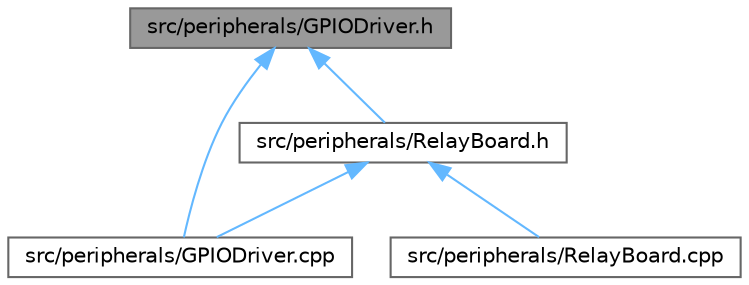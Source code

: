 digraph "src/peripherals/GPIODriver.h"
{
 // LATEX_PDF_SIZE
  bgcolor="transparent";
  edge [fontname=Helvetica,fontsize=10,labelfontname=Helvetica,labelfontsize=10];
  node [fontname=Helvetica,fontsize=10,shape=box,height=0.2,width=0.4];
  Node1 [label="src/peripherals/GPIODriver.h",height=0.2,width=0.4,color="gray40", fillcolor="grey60", style="filled", fontcolor="black",tooltip=" "];
  Node1 -> Node2 [dir="back",color="steelblue1",style="solid"];
  Node2 [label="src/peripherals/GPIODriver.cpp",height=0.2,width=0.4,color="grey40", fillcolor="white", style="filled",URL="$_g_p_i_o_driver_8cpp.html",tooltip=" "];
  Node1 -> Node3 [dir="back",color="steelblue1",style="solid"];
  Node3 [label="src/peripherals/RelayBoard.h",height=0.2,width=0.4,color="grey40", fillcolor="white", style="filled",URL="$_relay_board_8h.html",tooltip=" "];
  Node3 -> Node2 [dir="back",color="steelblue1",style="solid"];
  Node3 -> Node4 [dir="back",color="steelblue1",style="solid"];
  Node4 [label="src/peripherals/RelayBoard.cpp",height=0.2,width=0.4,color="grey40", fillcolor="white", style="filled",URL="$_relay_board_8cpp.html",tooltip=" "];
}
